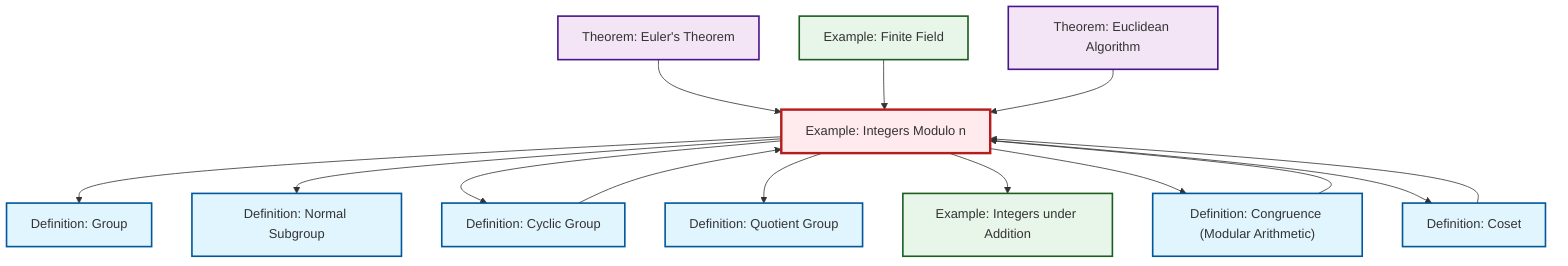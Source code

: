 graph TD
    classDef definition fill:#e1f5fe,stroke:#01579b,stroke-width:2px
    classDef theorem fill:#f3e5f5,stroke:#4a148c,stroke-width:2px
    classDef axiom fill:#fff3e0,stroke:#e65100,stroke-width:2px
    classDef example fill:#e8f5e9,stroke:#1b5e20,stroke-width:2px
    classDef current fill:#ffebee,stroke:#b71c1c,stroke-width:3px
    ex-quotient-integers-mod-n["Example: Integers Modulo n"]:::example
    ex-finite-field["Example: Finite Field"]:::example
    def-coset["Definition: Coset"]:::definition
    def-group["Definition: Group"]:::definition
    thm-euclidean-algorithm["Theorem: Euclidean Algorithm"]:::theorem
    def-normal-subgroup["Definition: Normal Subgroup"]:::definition
    def-quotient-group["Definition: Quotient Group"]:::definition
    thm-euler["Theorem: Euler's Theorem"]:::theorem
    ex-integers-addition["Example: Integers under Addition"]:::example
    def-cyclic-group["Definition: Cyclic Group"]:::definition
    def-congruence["Definition: Congruence (Modular Arithmetic)"]:::definition
    ex-quotient-integers-mod-n --> def-group
    ex-quotient-integers-mod-n --> def-normal-subgroup
    ex-quotient-integers-mod-n --> def-cyclic-group
    thm-euler --> ex-quotient-integers-mod-n
    def-coset --> ex-quotient-integers-mod-n
    ex-finite-field --> ex-quotient-integers-mod-n
    thm-euclidean-algorithm --> ex-quotient-integers-mod-n
    def-cyclic-group --> ex-quotient-integers-mod-n
    ex-quotient-integers-mod-n --> def-quotient-group
    def-congruence --> ex-quotient-integers-mod-n
    ex-quotient-integers-mod-n --> ex-integers-addition
    ex-quotient-integers-mod-n --> def-congruence
    ex-quotient-integers-mod-n --> def-coset
    class ex-quotient-integers-mod-n current